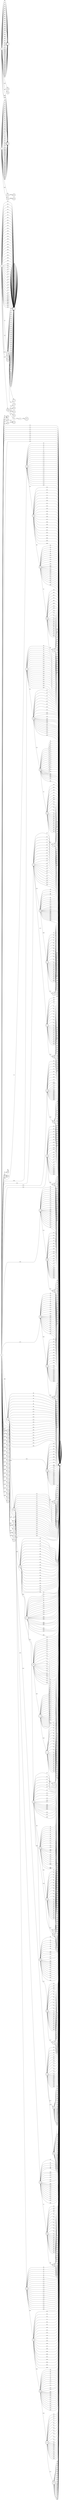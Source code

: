 digraph DFA {
rankdir = LR
4 [shape = doublecircle]
5 [shape = doublecircle]
6 [shape = doublecircle]
7 [shape = doublecircle]
8 [shape = doublecircle]
9 [shape = doublecircle]
10 [shape = doublecircle]
11 [shape = doublecircle]
12 [shape = doublecircle]
13 [shape = doublecircle]
14 [shape = doublecircle]
15 [shape = doublecircle]
16 [shape = doublecircle]
17 [shape = doublecircle]
18 [shape = doublecircle]
19 [shape = doublecircle]
20 [shape = doublecircle]
21 [shape = doublecircle]
22 [shape = doublecircle]
23 [shape = doublecircle]
24 [shape = doublecircle]
25 [shape = doublecircle]
26 [shape = doublecircle]
27 [shape = doublecircle]
28 [shape = doublecircle]
29 [shape = doublecircle]
30 [shape = doublecircle]
31 [shape = doublecircle]
32 [shape = doublecircle]
33 [shape = doublecircle]
34 [shape = doublecircle]
35 [shape = doublecircle]
36 [shape = doublecircle]
37 [shape = doublecircle]
38 [shape = doublecircle]
39 [shape = doublecircle]
40 [shape = doublecircle]
41 [shape = doublecircle]
42 [shape = doublecircle]
43 [shape = doublecircle]
44 [shape = doublecircle]
45 [shape = doublecircle]
46 [shape = doublecircle]
47 [shape = doublecircle]
48 [shape = doublecircle]
49 [shape = doublecircle]
50 [shape = doublecircle]
51 [shape = doublecircle]
52 [shape = doublecircle]
53 [shape = doublecircle]
54 [shape = doublecircle]
55 [shape = doublecircle]
56 [shape = doublecircle]
57 [shape = doublecircle]
58 [shape = doublecircle]
59 [shape = doublecircle]
60 [shape = doublecircle]
61 [shape = doublecircle]
62 [shape = doublecircle]
63 [shape = doublecircle]
64 [shape = doublecircle]
65 [shape = doublecircle]
66 [shape = doublecircle]
67 [shape = doublecircle]
68 [shape = doublecircle]
69 [shape = doublecircle]
70 [shape = doublecircle]
71 [shape = doublecircle]
72 [shape = doublecircle]
73 [shape = doublecircle]
74 [shape = doublecircle]
75 [shape = doublecircle]
76 [shape = doublecircle]
77 [shape = doublecircle]
79 [shape = doublecircle]
80 [shape = doublecircle]
81 [shape = doublecircle]
82 [shape = doublecircle]
83 [shape = doublecircle]
84 [shape = doublecircle]
85 [shape = doublecircle]
86 [shape = doublecircle]
87 [shape = doublecircle]
88 [shape = doublecircle]
89 [shape = doublecircle]
90 [shape = doublecircle]
91 [shape = doublecircle]
92 [shape = doublecircle]
93 [shape = doublecircle]
94 [shape = doublecircle]
95 [shape = doublecircle]
96 [shape = doublecircle]
98 [shape = doublecircle]
99 [shape = doublecircle]
100 [shape = doublecircle]
101 [shape = doublecircle]
102 [shape = doublecircle]
103 [shape = doublecircle]
104 [shape = doublecircle]
105 [shape = doublecircle]
106 [shape = doublecircle]
107 [shape = doublecircle]
108 [shape = doublecircle]
109 [shape = doublecircle]
110 [shape = doublecircle]
111 [shape = doublecircle]
112 [shape = doublecircle]
0 -> 4 [label="[0]"]
0 -> 5 [label="[1]"]
0 -> 6 [label="[2]"]
0 -> 7 [label="[3]"]
0 -> 4 [label="[4]"]
0 -> 8 [label="[5]"]
0 -> 9 [label="[6]"]
0 -> 10 [label="[7]"]
0 -> 7 [label="[8]"]
0 -> 7 [label="[9]"]
0 -> 11 [label="[10]"]
0 -> 12 [label="[11]"]
0 -> 7 [label="[12]"]
0 -> 13 [label="[13]"]
0 -> 14 [label="[14]"]
0 -> 15 [label="[15]"]
0 -> 7 [label="[16]"]
0 -> 16 [label="[17]"]
0 -> 17 [label="[18]"]
0 -> 7 [label="[19]"]
0 -> 7 [label="[20]"]
0 -> 18 [label="[21]"]
0 -> 19 [label="[22]"]
0 -> 7 [label="[23]"]
0 -> 7 [label="[24]"]
0 -> 20 [label="[25]"]
0 -> 21 [label="[26]"]
0 -> 22 [label="[27]"]
0 -> 23 [label="[28]"]
0 -> 24 [label="[29]"]
0 -> 25 [label="[30]"]
0 -> 26 [label="[31]"]
0 -> 27 [label="[32]"]
0 -> 28 [label="[33]"]
0 -> 29 [label="[34]"]
0 -> 30 [label="[35]"]
0 -> 31 [label="[36]"]
0 -> 32 [label="[37]"]
0 -> 33 [label="[38]"]
0 -> 34 [label="[39]"]
0 -> 35 [label="[40]"]
0 -> 36 [label="[41]"]
0 -> 37 [label="[42]"]
0 -> 38 [label="[43]"]
0 -> 39 [label="[44]"]
0 -> 40 [label="[45]"]
0 -> 41 [label="[46]"]
0 -> 4 [label="[47]"]
0 -> 9 [label="[48]"]
0 -> 9 [label="[49]"]
1 -> 42 [label="[0]"]
1 -> 43 [label="[1]"]
1 -> 44 [label="[2]"]
1 -> 42 [label="[3]"]
1 -> 42 [label="[4]"]
1 -> 42 [label="[5]"]
1 -> 42 [label="[6]"]
1 -> 42 [label="[7]"]
1 -> 42 [label="[8]"]
1 -> 42 [label="[9]"]
1 -> 42 [label="[10]"]
1 -> 42 [label="[11]"]
1 -> 42 [label="[12]"]
1 -> 42 [label="[13]"]
1 -> 42 [label="[14]"]
1 -> 42 [label="[15]"]
1 -> 42 [label="[16]"]
1 -> 42 [label="[17]"]
1 -> 42 [label="[18]"]
1 -> 42 [label="[19]"]
1 -> 42 [label="[20]"]
1 -> 42 [label="[21]"]
1 -> 42 [label="[22]"]
1 -> 42 [label="[23]"]
1 -> 42 [label="[24]"]
1 -> 42 [label="[25]"]
1 -> 42 [label="[26]"]
1 -> 45 [label="[27]"]
1 -> 42 [label="[28]"]
1 -> 42 [label="[29]"]
1 -> 42 [label="[30]"]
1 -> 42 [label="[31]"]
1 -> 42 [label="[32]"]
1 -> 42 [label="[33]"]
1 -> 42 [label="[34]"]
1 -> 42 [label="[35]"]
1 -> 42 [label="[36]"]
1 -> 42 [label="[37]"]
1 -> 42 [label="[38]"]
1 -> 42 [label="[39]"]
1 -> 42 [label="[40]"]
1 -> 42 [label="[41]"]
1 -> 42 [label="[42]"]
1 -> 42 [label="[43]"]
1 -> 42 [label="[44]"]
1 -> 42 [label="[45]"]
1 -> 42 [label="[46]"]
1 -> 46 [label="[47]"]
1 -> 42 [label="[49]"]
2 -> 47 [label="[0]"]
2 -> 47 [label="[1]"]
2 -> 47 [label="[2]"]
2 -> 47 [label="[3]"]
2 -> 47 [label="[4]"]
2 -> 47 [label="[5]"]
2 -> 48 [label="[6]"]
2 -> 47 [label="[7]"]
2 -> 47 [label="[8]"]
2 -> 47 [label="[9]"]
2 -> 47 [label="[10]"]
2 -> 47 [label="[11]"]
2 -> 47 [label="[12]"]
2 -> 47 [label="[13]"]
2 -> 47 [label="[14]"]
2 -> 47 [label="[15]"]
2 -> 47 [label="[16]"]
2 -> 47 [label="[17]"]
2 -> 47 [label="[18]"]
2 -> 47 [label="[19]"]
2 -> 47 [label="[20]"]
2 -> 47 [label="[21]"]
2 -> 47 [label="[22]"]
2 -> 47 [label="[23]"]
2 -> 47 [label="[24]"]
2 -> 47 [label="[25]"]
2 -> 47 [label="[26]"]
2 -> 49 [label="[27]"]
2 -> 47 [label="[28]"]
2 -> 47 [label="[29]"]
2 -> 47 [label="[30]"]
2 -> 47 [label="[31]"]
2 -> 47 [label="[32]"]
2 -> 47 [label="[33]"]
2 -> 47 [label="[34]"]
2 -> 47 [label="[35]"]
2 -> 47 [label="[36]"]
2 -> 47 [label="[37]"]
2 -> 47 [label="[38]"]
2 -> 47 [label="[39]"]
2 -> 47 [label="[40]"]
2 -> 47 [label="[41]"]
2 -> 47 [label="[42]"]
2 -> 47 [label="[43]"]
2 -> 47 [label="[44]"]
2 -> 47 [label="[45]"]
2 -> 47 [label="[46]"]
2 -> 50 [label="[47]"]
2 -> 48 [label="[48]"]
2 -> 48 [label="[49]"]
3 -> 48 [label="[0]"]
3 -> 48 [label="[1]"]
3 -> 48 [label="[2]"]
3 -> 48 [label="[3]"]
3 -> 48 [label="[4]"]
3 -> 48 [label="[5]"]
3 -> 48 [label="[6]"]
3 -> 48 [label="[7]"]
3 -> 48 [label="[8]"]
3 -> 48 [label="[9]"]
3 -> 48 [label="[10]"]
3 -> 48 [label="[11]"]
3 -> 48 [label="[12]"]
3 -> 48 [label="[13]"]
3 -> 48 [label="[14]"]
3 -> 48 [label="[15]"]
3 -> 48 [label="[16]"]
3 -> 48 [label="[17]"]
3 -> 48 [label="[18]"]
3 -> 48 [label="[19]"]
3 -> 48 [label="[20]"]
3 -> 48 [label="[21]"]
3 -> 48 [label="[22]"]
3 -> 48 [label="[23]"]
3 -> 48 [label="[24]"]
3 -> 48 [label="[25]"]
3 -> 48 [label="[26]"]
3 -> 48 [label="[27]"]
3 -> 48 [label="[28]"]
3 -> 48 [label="[29]"]
3 -> 48 [label="[30]"]
3 -> 48 [label="[31]"]
3 -> 48 [label="[32]"]
3 -> 48 [label="[33]"]
3 -> 48 [label="[34]"]
3 -> 48 [label="[35]"]
3 -> 48 [label="[36]"]
3 -> 48 [label="[37]"]
3 -> 48 [label="[38]"]
3 -> 48 [label="[39]"]
3 -> 51 [label="[40]"]
3 -> 52 [label="[41]"]
3 -> 48 [label="[42]"]
3 -> 48 [label="[43]"]
3 -> 48 [label="[44]"]
3 -> 48 [label="[45]"]
3 -> 48 [label="[46]"]
3 -> 48 [label="[47]"]
3 -> 48 [label="[48]"]
3 -> 48 [label="[49]"]
5 -> 53 [label="[2]"]
6 -> 53 [label="[1]"]
7 -> 7 [label="[3]"]
7 -> 7 [label="[4]"]
7 -> 7 [label="[5]"]
7 -> 7 [label="[7]"]
7 -> 7 [label="[8]"]
7 -> 7 [label="[9]"]
7 -> 7 [label="[10]"]
7 -> 7 [label="[11]"]
7 -> 7 [label="[12]"]
7 -> 7 [label="[13]"]
7 -> 7 [label="[14]"]
7 -> 7 [label="[15]"]
7 -> 7 [label="[16]"]
7 -> 7 [label="[17]"]
7 -> 7 [label="[18]"]
7 -> 7 [label="[19]"]
7 -> 7 [label="[20]"]
7 -> 7 [label="[21]"]
7 -> 7 [label="[22]"]
7 -> 7 [label="[23]"]
7 -> 7 [label="[24]"]
7 -> 7 [label="[25]"]
7 -> 7 [label="[26]"]
8 -> 8 [label="[5]"]
10 -> 7 [label="[3]"]
10 -> 7 [label="[4]"]
10 -> 7 [label="[5]"]
10 -> 7 [label="[7]"]
10 -> 54 [label="[8]"]
10 -> 7 [label="[9]"]
10 -> 7 [label="[10]"]
10 -> 7 [label="[11]"]
10 -> 7 [label="[12]"]
10 -> 7 [label="[13]"]
10 -> 7 [label="[14]"]
10 -> 7 [label="[15]"]
10 -> 7 [label="[16]"]
10 -> 7 [label="[17]"]
10 -> 7 [label="[18]"]
10 -> 7 [label="[19]"]
10 -> 7 [label="[20]"]
10 -> 7 [label="[21]"]
10 -> 7 [label="[22]"]
10 -> 7 [label="[23]"]
10 -> 7 [label="[24]"]
10 -> 7 [label="[25]"]
10 -> 7 [label="[26]"]
11 -> 7 [label="[3]"]
11 -> 7 [label="[4]"]
11 -> 7 [label="[5]"]
11 -> 7 [label="[7]"]
11 -> 55 [label="[8]"]
11 -> 7 [label="[9]"]
11 -> 7 [label="[10]"]
11 -> 7 [label="[11]"]
11 -> 7 [label="[12]"]
11 -> 7 [label="[13]"]
11 -> 7 [label="[14]"]
11 -> 7 [label="[15]"]
11 -> 7 [label="[16]"]
11 -> 7 [label="[17]"]
11 -> 7 [label="[18]"]
11 -> 7 [label="[19]"]
11 -> 7 [label="[20]"]
11 -> 7 [label="[21]"]
11 -> 7 [label="[22]"]
11 -> 7 [label="[23]"]
11 -> 7 [label="[24]"]
11 -> 7 [label="[25]"]
11 -> 7 [label="[26]"]
12 -> 7 [label="[3]"]
12 -> 7 [label="[4]"]
12 -> 7 [label="[5]"]
12 -> 7 [label="[7]"]
12 -> 7 [label="[8]"]
12 -> 7 [label="[9]"]
12 -> 7 [label="[10]"]
12 -> 7 [label="[11]"]
12 -> 7 [label="[12]"]
12 -> 7 [label="[13]"]
12 -> 7 [label="[14]"]
12 -> 56 [label="[15]"]
12 -> 7 [label="[16]"]
12 -> 57 [label="[17]"]
12 -> 7 [label="[18]"]
12 -> 7 [label="[19]"]
12 -> 7 [label="[20]"]
12 -> 7 [label="[21]"]
12 -> 7 [label="[22]"]
12 -> 7 [label="[23]"]
12 -> 7 [label="[24]"]
12 -> 7 [label="[25]"]
12 -> 7 [label="[26]"]
13 -> 7 [label="[3]"]
13 -> 7 [label="[4]"]
13 -> 7 [label="[5]"]
13 -> 7 [label="[7]"]
13 -> 7 [label="[8]"]
13 -> 7 [label="[9]"]
13 -> 7 [label="[10]"]
13 -> 7 [label="[11]"]
13 -> 7 [label="[12]"]
13 -> 7 [label="[13]"]
13 -> 58 [label="[14]"]
13 -> 7 [label="[15]"]
13 -> 7 [label="[16]"]
13 -> 7 [label="[17]"]
13 -> 7 [label="[18]"]
13 -> 7 [label="[19]"]
13 -> 7 [label="[20]"]
13 -> 7 [label="[21]"]
13 -> 7 [label="[22]"]
13 -> 7 [label="[23]"]
13 -> 7 [label="[24]"]
13 -> 7 [label="[25]"]
13 -> 7 [label="[26]"]
14 -> 7 [label="[3]"]
14 -> 7 [label="[4]"]
14 -> 7 [label="[5]"]
14 -> 7 [label="[7]"]
14 -> 7 [label="[8]"]
14 -> 7 [label="[9]"]
14 -> 7 [label="[10]"]
14 -> 7 [label="[11]"]
14 -> 7 [label="[12]"]
14 -> 7 [label="[13]"]
14 -> 7 [label="[14]"]
14 -> 7 [label="[15]"]
14 -> 7 [label="[16]"]
14 -> 7 [label="[17]"]
14 -> 59 [label="[18]"]
14 -> 7 [label="[19]"]
14 -> 7 [label="[20]"]
14 -> 7 [label="[21]"]
14 -> 7 [label="[22]"]
14 -> 7 [label="[23]"]
14 -> 7 [label="[24]"]
14 -> 7 [label="[25]"]
14 -> 7 [label="[26]"]
15 -> 7 [label="[3]"]
15 -> 7 [label="[4]"]
15 -> 7 [label="[5]"]
15 -> 7 [label="[7]"]
15 -> 7 [label="[8]"]
15 -> 7 [label="[9]"]
15 -> 7 [label="[10]"]
15 -> 60 [label="[11]"]
15 -> 7 [label="[12]"]
15 -> 7 [label="[13]"]
15 -> 7 [label="[14]"]
15 -> 7 [label="[15]"]
15 -> 7 [label="[16]"]
15 -> 7 [label="[17]"]
15 -> 7 [label="[18]"]
15 -> 7 [label="[19]"]
15 -> 7 [label="[20]"]
15 -> 7 [label="[21]"]
15 -> 7 [label="[22]"]
15 -> 7 [label="[23]"]
15 -> 7 [label="[24]"]
15 -> 7 [label="[25]"]
15 -> 7 [label="[26]"]
16 -> 7 [label="[3]"]
16 -> 7 [label="[4]"]
16 -> 7 [label="[5]"]
16 -> 7 [label="[7]"]
16 -> 7 [label="[8]"]
16 -> 7 [label="[9]"]
16 -> 7 [label="[10]"]
16 -> 7 [label="[11]"]
16 -> 7 [label="[12]"]
16 -> 7 [label="[13]"]
16 -> 7 [label="[14]"]
16 -> 7 [label="[15]"]
16 -> 7 [label="[16]"]
16 -> 7 [label="[17]"]
16 -> 7 [label="[18]"]
16 -> 7 [label="[19]"]
16 -> 7 [label="[20]"]
16 -> 7 [label="[21]"]
16 -> 61 [label="[22]"]
16 -> 7 [label="[23]"]
16 -> 7 [label="[24]"]
16 -> 7 [label="[25]"]
16 -> 7 [label="[26]"]
17 -> 7 [label="[3]"]
17 -> 7 [label="[4]"]
17 -> 7 [label="[5]"]
17 -> 7 [label="[7]"]
17 -> 7 [label="[8]"]
17 -> 7 [label="[9]"]
17 -> 7 [label="[10]"]
17 -> 7 [label="[11]"]
17 -> 7 [label="[12]"]
17 -> 7 [label="[13]"]
17 -> 62 [label="[14]"]
17 -> 7 [label="[15]"]
17 -> 7 [label="[16]"]
17 -> 7 [label="[17]"]
17 -> 7 [label="[18]"]
17 -> 63 [label="[19]"]
17 -> 7 [label="[20]"]
17 -> 7 [label="[21]"]
17 -> 7 [label="[22]"]
17 -> 7 [label="[23]"]
17 -> 7 [label="[24]"]
17 -> 7 [label="[25]"]
17 -> 7 [label="[26]"]
18 -> 7 [label="[3]"]
18 -> 7 [label="[4]"]
18 -> 7 [label="[5]"]
18 -> 7 [label="[7]"]
18 -> 7 [label="[8]"]
18 -> 64 [label="[9]"]
18 -> 7 [label="[10]"]
18 -> 7 [label="[11]"]
18 -> 7 [label="[12]"]
18 -> 7 [label="[13]"]
18 -> 65 [label="[14]"]
18 -> 7 [label="[15]"]
18 -> 7 [label="[16]"]
18 -> 7 [label="[17]"]
18 -> 7 [label="[18]"]
18 -> 7 [label="[19]"]
18 -> 7 [label="[20]"]
18 -> 7 [label="[21]"]
18 -> 7 [label="[22]"]
18 -> 66 [label="[23]"]
18 -> 7 [label="[24]"]
18 -> 7 [label="[25]"]
18 -> 7 [label="[26]"]
19 -> 7 [label="[3]"]
19 -> 7 [label="[4]"]
19 -> 7 [label="[5]"]
19 -> 7 [label="[7]"]
19 -> 7 [label="[8]"]
19 -> 7 [label="[9]"]
19 -> 7 [label="[10]"]
19 -> 7 [label="[11]"]
19 -> 7 [label="[12]"]
19 -> 7 [label="[13]"]
19 -> 7 [label="[14]"]
19 -> 7 [label="[15]"]
19 -> 7 [label="[16]"]
19 -> 67 [label="[17]"]
19 -> 68 [label="[18]"]
19 -> 7 [label="[19]"]
19 -> 7 [label="[20]"]
19 -> 7 [label="[21]"]
19 -> 7 [label="[22]"]
19 -> 7 [label="[23]"]
19 -> 7 [label="[24]"]
19 -> 7 [label="[25]"]
19 -> 7 [label="[26]"]
20 -> 7 [label="[3]"]
20 -> 7 [label="[4]"]
20 -> 7 [label="[5]"]
20 -> 69 [label="[7]"]
20 -> 7 [label="[8]"]
20 -> 7 [label="[9]"]
20 -> 7 [label="[10]"]
20 -> 7 [label="[11]"]
20 -> 7 [label="[12]"]
20 -> 7 [label="[13]"]
20 -> 7 [label="[14]"]
20 -> 7 [label="[15]"]
20 -> 7 [label="[16]"]
20 -> 7 [label="[17]"]
20 -> 7 [label="[18]"]
20 -> 7 [label="[19]"]
20 -> 7 [label="[20]"]
20 -> 7 [label="[21]"]
20 -> 7 [label="[22]"]
20 -> 7 [label="[23]"]
20 -> 7 [label="[24]"]
20 -> 7 [label="[25]"]
20 -> 7 [label="[26]"]
21 -> 7 [label="[3]"]
21 -> 7 [label="[4]"]
21 -> 7 [label="[5]"]
21 -> 7 [label="[7]"]
21 -> 7 [label="[8]"]
21 -> 7 [label="[9]"]
21 -> 7 [label="[10]"]
21 -> 7 [label="[11]"]
21 -> 7 [label="[12]"]
21 -> 7 [label="[13]"]
21 -> 7 [label="[14]"]
21 -> 7 [label="[15]"]
21 -> 7 [label="[16]"]
21 -> 7 [label="[17]"]
21 -> 7 [label="[18]"]
21 -> 7 [label="[19]"]
21 -> 7 [label="[20]"]
21 -> 7 [label="[21]"]
21 -> 7 [label="[22]"]
21 -> 70 [label="[23]"]
21 -> 7 [label="[24]"]
21 -> 7 [label="[25]"]
21 -> 7 [label="[26]"]
24 -> 71 [label="[42]"]
35 -> 72 [label="[41]"]
36 -> 73 [label="[40]"]
38 -> 74 [label="[42]"]
38 -> 75 [label="[44]"]
39 -> 76 [label="[42]"]
42 -> 42 [label="[0]"]
42 -> 42 [label="[1]"]
42 -> 42 [label="[3]"]
42 -> 42 [label="[4]"]
42 -> 42 [label="[5]"]
42 -> 42 [label="[6]"]
42 -> 42 [label="[7]"]
42 -> 42 [label="[8]"]
42 -> 42 [label="[9]"]
42 -> 42 [label="[10]"]
42 -> 42 [label="[11]"]
42 -> 42 [label="[12]"]
42 -> 42 [label="[13]"]
42 -> 42 [label="[14]"]
42 -> 42 [label="[15]"]
42 -> 42 [label="[16]"]
42 -> 42 [label="[17]"]
42 -> 42 [label="[18]"]
42 -> 42 [label="[19]"]
42 -> 42 [label="[20]"]
42 -> 42 [label="[21]"]
42 -> 42 [label="[22]"]
42 -> 42 [label="[23]"]
42 -> 42 [label="[24]"]
42 -> 42 [label="[25]"]
42 -> 42 [label="[26]"]
42 -> 42 [label="[28]"]
42 -> 42 [label="[29]"]
42 -> 42 [label="[30]"]
42 -> 42 [label="[31]"]
42 -> 42 [label="[32]"]
42 -> 42 [label="[33]"]
42 -> 42 [label="[34]"]
42 -> 42 [label="[35]"]
42 -> 42 [label="[36]"]
42 -> 42 [label="[37]"]
42 -> 42 [label="[38]"]
42 -> 42 [label="[39]"]
42 -> 42 [label="[40]"]
42 -> 42 [label="[41]"]
42 -> 42 [label="[42]"]
42 -> 42 [label="[43]"]
42 -> 42 [label="[44]"]
42 -> 42 [label="[45]"]
42 -> 42 [label="[46]"]
42 -> 42 [label="[49]"]
43 -> 42 [label="[0]"]
43 -> 42 [label="[1]"]
43 -> 77 [label="[2]"]
43 -> 42 [label="[3]"]
43 -> 42 [label="[4]"]
43 -> 42 [label="[5]"]
43 -> 42 [label="[6]"]
43 -> 42 [label="[7]"]
43 -> 42 [label="[8]"]
43 -> 42 [label="[9]"]
43 -> 42 [label="[10]"]
43 -> 42 [label="[11]"]
43 -> 42 [label="[12]"]
43 -> 42 [label="[13]"]
43 -> 42 [label="[14]"]
43 -> 42 [label="[15]"]
43 -> 42 [label="[16]"]
43 -> 42 [label="[17]"]
43 -> 42 [label="[18]"]
43 -> 42 [label="[19]"]
43 -> 42 [label="[20]"]
43 -> 42 [label="[21]"]
43 -> 42 [label="[22]"]
43 -> 42 [label="[23]"]
43 -> 42 [label="[24]"]
43 -> 42 [label="[25]"]
43 -> 42 [label="[26]"]
43 -> 42 [label="[28]"]
43 -> 42 [label="[29]"]
43 -> 42 [label="[30]"]
43 -> 42 [label="[31]"]
43 -> 42 [label="[32]"]
43 -> 42 [label="[33]"]
43 -> 42 [label="[34]"]
43 -> 42 [label="[35]"]
43 -> 42 [label="[36]"]
43 -> 42 [label="[37]"]
43 -> 42 [label="[38]"]
43 -> 42 [label="[39]"]
43 -> 42 [label="[40]"]
43 -> 42 [label="[41]"]
43 -> 42 [label="[42]"]
43 -> 42 [label="[43]"]
43 -> 42 [label="[44]"]
43 -> 42 [label="[45]"]
43 -> 42 [label="[46]"]
43 -> 42 [label="[49]"]
44 -> 77 [label="[1]"]
46 -> 78 [label="[5]"]
46 -> 79 [label="[17]"]
46 -> 80 [label="[21]"]
46 -> 81 [label="[27]"]
46 -> 82 [label="[47]"]
51 -> 83 [label="[41]"]
52 -> 84 [label="[40]"]
54 -> 7 [label="[3]"]
54 -> 7 [label="[4]"]
54 -> 7 [label="[5]"]
54 -> 7 [label="[7]"]
54 -> 85 [label="[8]"]
54 -> 7 [label="[9]"]
54 -> 7 [label="[10]"]
54 -> 7 [label="[11]"]
54 -> 7 [label="[12]"]
54 -> 7 [label="[13]"]
54 -> 7 [label="[14]"]
54 -> 7 [label="[15]"]
54 -> 7 [label="[16]"]
54 -> 7 [label="[17]"]
54 -> 7 [label="[18]"]
54 -> 7 [label="[19]"]
54 -> 7 [label="[20]"]
54 -> 7 [label="[21]"]
54 -> 7 [label="[22]"]
54 -> 7 [label="[23]"]
54 -> 7 [label="[24]"]
54 -> 7 [label="[25]"]
54 -> 7 [label="[26]"]
55 -> 7 [label="[3]"]
55 -> 7 [label="[4]"]
55 -> 7 [label="[5]"]
55 -> 7 [label="[7]"]
55 -> 7 [label="[8]"]
55 -> 7 [label="[9]"]
55 -> 7 [label="[10]"]
55 -> 86 [label="[11]"]
55 -> 7 [label="[12]"]
55 -> 7 [label="[13]"]
55 -> 7 [label="[14]"]
55 -> 7 [label="[15]"]
55 -> 7 [label="[16]"]
55 -> 7 [label="[17]"]
55 -> 7 [label="[18]"]
55 -> 7 [label="[19]"]
55 -> 7 [label="[20]"]
55 -> 7 [label="[21]"]
55 -> 7 [label="[22]"]
55 -> 7 [label="[23]"]
55 -> 7 [label="[24]"]
55 -> 7 [label="[25]"]
55 -> 7 [label="[26]"]
56 -> 7 [label="[3]"]
56 -> 7 [label="[4]"]
56 -> 7 [label="[5]"]
56 -> 7 [label="[7]"]
56 -> 7 [label="[8]"]
56 -> 7 [label="[9]"]
56 -> 7 [label="[10]"]
56 -> 7 [label="[11]"]
56 -> 7 [label="[12]"]
56 -> 7 [label="[13]"]
56 -> 7 [label="[14]"]
56 -> 7 [label="[15]"]
56 -> 87 [label="[16]"]
56 -> 7 [label="[17]"]
56 -> 7 [label="[18]"]
56 -> 7 [label="[19]"]
56 -> 7 [label="[20]"]
56 -> 7 [label="[21]"]
56 -> 7 [label="[22]"]
56 -> 7 [label="[23]"]
56 -> 7 [label="[24]"]
56 -> 7 [label="[25]"]
56 -> 7 [label="[26]"]
57 -> 7 [label="[3]"]
57 -> 7 [label="[4]"]
57 -> 7 [label="[5]"]
57 -> 7 [label="[7]"]
57 -> 7 [label="[8]"]
57 -> 7 [label="[9]"]
57 -> 7 [label="[10]"]
57 -> 7 [label="[11]"]
57 -> 7 [label="[12]"]
57 -> 88 [label="[13]"]
57 -> 7 [label="[14]"]
57 -> 7 [label="[15]"]
57 -> 7 [label="[16]"]
57 -> 7 [label="[17]"]
57 -> 7 [label="[18]"]
57 -> 7 [label="[19]"]
57 -> 7 [label="[20]"]
57 -> 7 [label="[21]"]
57 -> 7 [label="[22]"]
57 -> 7 [label="[23]"]
57 -> 7 [label="[24]"]
57 -> 7 [label="[25]"]
57 -> 7 [label="[26]"]
58 -> 7 [label="[3]"]
58 -> 7 [label="[4]"]
58 -> 7 [label="[5]"]
58 -> 7 [label="[7]"]
58 -> 7 [label="[8]"]
58 -> 7 [label="[9]"]
58 -> 7 [label="[10]"]
58 -> 7 [label="[11]"]
58 -> 7 [label="[12]"]
58 -> 7 [label="[13]"]
58 -> 7 [label="[14]"]
58 -> 7 [label="[15]"]
58 -> 7 [label="[16]"]
58 -> 7 [label="[17]"]
58 -> 7 [label="[18]"]
58 -> 7 [label="[19]"]
58 -> 7 [label="[20]"]
58 -> 7 [label="[21]"]
58 -> 7 [label="[22]"]
58 -> 7 [label="[23]"]
58 -> 7 [label="[24]"]
58 -> 7 [label="[25]"]
58 -> 7 [label="[26]"]
59 -> 7 [label="[3]"]
59 -> 7 [label="[4]"]
59 -> 7 [label="[5]"]
59 -> 7 [label="[7]"]
59 -> 7 [label="[8]"]
59 -> 7 [label="[9]"]
59 -> 7 [label="[10]"]
59 -> 7 [label="[11]"]
59 -> 7 [label="[12]"]
59 -> 7 [label="[13]"]
59 -> 7 [label="[14]"]
59 -> 7 [label="[15]"]
59 -> 7 [label="[16]"]
59 -> 7 [label="[17]"]
59 -> 7 [label="[18]"]
59 -> 7 [label="[19]"]
59 -> 7 [label="[20]"]
59 -> 7 [label="[21]"]
59 -> 7 [label="[22]"]
59 -> 7 [label="[23]"]
59 -> 7 [label="[24]"]
59 -> 7 [label="[25]"]
59 -> 7 [label="[26]"]
60 -> 7 [label="[3]"]
60 -> 7 [label="[4]"]
60 -> 7 [label="[5]"]
60 -> 7 [label="[7]"]
60 -> 7 [label="[8]"]
60 -> 7 [label="[9]"]
60 -> 7 [label="[10]"]
60 -> 7 [label="[11]"]
60 -> 7 [label="[12]"]
60 -> 7 [label="[13]"]
60 -> 7 [label="[14]"]
60 -> 7 [label="[15]"]
60 -> 7 [label="[16]"]
60 -> 7 [label="[17]"]
60 -> 7 [label="[18]"]
60 -> 7 [label="[19]"]
60 -> 7 [label="[20]"]
60 -> 89 [label="[21]"]
60 -> 7 [label="[22]"]
60 -> 7 [label="[23]"]
60 -> 7 [label="[24]"]
60 -> 7 [label="[25]"]
60 -> 7 [label="[26]"]
61 -> 7 [label="[3]"]
61 -> 7 [label="[4]"]
61 -> 7 [label="[5]"]
61 -> 7 [label="[7]"]
61 -> 7 [label="[8]"]
61 -> 7 [label="[9]"]
61 -> 7 [label="[10]"]
61 -> 7 [label="[11]"]
61 -> 7 [label="[12]"]
61 -> 7 [label="[13]"]
61 -> 7 [label="[14]"]
61 -> 90 [label="[15]"]
61 -> 7 [label="[16]"]
61 -> 7 [label="[17]"]
61 -> 7 [label="[18]"]
61 -> 7 [label="[19]"]
61 -> 7 [label="[20]"]
61 -> 7 [label="[21]"]
61 -> 7 [label="[22]"]
61 -> 7 [label="[23]"]
61 -> 7 [label="[24]"]
61 -> 7 [label="[25]"]
61 -> 7 [label="[26]"]
62 -> 7 [label="[3]"]
62 -> 7 [label="[4]"]
62 -> 7 [label="[5]"]
62 -> 7 [label="[7]"]
62 -> 91 [label="[8]"]
62 -> 7 [label="[9]"]
62 -> 7 [label="[10]"]
62 -> 7 [label="[11]"]
62 -> 7 [label="[12]"]
62 -> 7 [label="[13]"]
62 -> 7 [label="[14]"]
62 -> 7 [label="[15]"]
62 -> 7 [label="[16]"]
62 -> 7 [label="[17]"]
62 -> 7 [label="[18]"]
62 -> 7 [label="[19]"]
62 -> 7 [label="[20]"]
62 -> 7 [label="[21]"]
62 -> 7 [label="[22]"]
62 -> 7 [label="[23]"]
62 -> 7 [label="[24]"]
62 -> 7 [label="[25]"]
62 -> 7 [label="[26]"]
63 -> 7 [label="[3]"]
63 -> 7 [label="[4]"]
63 -> 7 [label="[5]"]
63 -> 7 [label="[7]"]
63 -> 7 [label="[8]"]
63 -> 7 [label="[9]"]
63 -> 7 [label="[10]"]
63 -> 7 [label="[11]"]
63 -> 7 [label="[12]"]
63 -> 7 [label="[13]"]
63 -> 7 [label="[14]"]
63 -> 7 [label="[15]"]
63 -> 7 [label="[16]"]
63 -> 92 [label="[17]"]
63 -> 7 [label="[18]"]
63 -> 7 [label="[19]"]
63 -> 7 [label="[20]"]
63 -> 7 [label="[21]"]
63 -> 7 [label="[22]"]
63 -> 7 [label="[23]"]
63 -> 7 [label="[24]"]
63 -> 7 [label="[25]"]
63 -> 7 [label="[26]"]
64 -> 7 [label="[3]"]
64 -> 7 [label="[4]"]
64 -> 7 [label="[5]"]
64 -> 7 [label="[7]"]
64 -> 7 [label="[8]"]
64 -> 7 [label="[9]"]
64 -> 7 [label="[10]"]
64 -> 7 [label="[11]"]
64 -> 7 [label="[12]"]
64 -> 7 [label="[13]"]
64 -> 7 [label="[14]"]
64 -> 7 [label="[15]"]
64 -> 7 [label="[16]"]
64 -> 7 [label="[17]"]
64 -> 7 [label="[18]"]
64 -> 7 [label="[19]"]
64 -> 7 [label="[20]"]
64 -> 7 [label="[21]"]
64 -> 7 [label="[22]"]
64 -> 7 [label="[23]"]
64 -> 93 [label="[24]"]
64 -> 7 [label="[25]"]
64 -> 7 [label="[26]"]
65 -> 7 [label="[3]"]
65 -> 7 [label="[4]"]
65 -> 7 [label="[5]"]
65 -> 7 [label="[7]"]
65 -> 7 [label="[8]"]
65 -> 7 [label="[9]"]
65 -> 7 [label="[10]"]
65 -> 7 [label="[11]"]
65 -> 7 [label="[12]"]
65 -> 7 [label="[13]"]
65 -> 7 [label="[14]"]
65 -> 7 [label="[15]"]
65 -> 7 [label="[16]"]
65 -> 7 [label="[17]"]
65 -> 7 [label="[18]"]
65 -> 7 [label="[19]"]
65 -> 7 [label="[20]"]
65 -> 7 [label="[21]"]
65 -> 7 [label="[22]"]
65 -> 7 [label="[23]"]
65 -> 7 [label="[24]"]
65 -> 7 [label="[25]"]
65 -> 7 [label="[26]"]
66 -> 7 [label="[3]"]
66 -> 7 [label="[4]"]
66 -> 7 [label="[5]"]
66 -> 7 [label="[7]"]
66 -> 7 [label="[8]"]
66 -> 7 [label="[9]"]
66 -> 7 [label="[10]"]
66 -> 94 [label="[11]"]
66 -> 7 [label="[12]"]
66 -> 7 [label="[13]"]
66 -> 7 [label="[14]"]
66 -> 7 [label="[15]"]
66 -> 7 [label="[16]"]
66 -> 7 [label="[17]"]
66 -> 7 [label="[18]"]
66 -> 7 [label="[19]"]
66 -> 7 [label="[20]"]
66 -> 7 [label="[21]"]
66 -> 7 [label="[22]"]
66 -> 7 [label="[23]"]
66 -> 7 [label="[24]"]
66 -> 7 [label="[25]"]
66 -> 7 [label="[26]"]
67 -> 7 [label="[3]"]
67 -> 7 [label="[4]"]
67 -> 7 [label="[5]"]
67 -> 7 [label="[7]"]
67 -> 7 [label="[8]"]
67 -> 7 [label="[9]"]
67 -> 7 [label="[10]"]
67 -> 7 [label="[11]"]
67 -> 7 [label="[12]"]
67 -> 7 [label="[13]"]
67 -> 7 [label="[14]"]
67 -> 7 [label="[15]"]
67 -> 7 [label="[16]"]
67 -> 7 [label="[17]"]
67 -> 7 [label="[18]"]
67 -> 7 [label="[19]"]
67 -> 7 [label="[20]"]
67 -> 7 [label="[21]"]
67 -> 7 [label="[22]"]
67 -> 7 [label="[23]"]
67 -> 7 [label="[24]"]
67 -> 7 [label="[25]"]
67 -> 7 [label="[26]"]
68 -> 7 [label="[3]"]
68 -> 7 [label="[4]"]
68 -> 7 [label="[5]"]
68 -> 7 [label="[7]"]
68 -> 7 [label="[8]"]
68 -> 7 [label="[9]"]
68 -> 7 [label="[10]"]
68 -> 7 [label="[11]"]
68 -> 7 [label="[12]"]
68 -> 7 [label="[13]"]
68 -> 7 [label="[14]"]
68 -> 7 [label="[15]"]
68 -> 7 [label="[16]"]
68 -> 7 [label="[17]"]
68 -> 7 [label="[18]"]
68 -> 7 [label="[19]"]
68 -> 7 [label="[20]"]
68 -> 7 [label="[21]"]
68 -> 7 [label="[22]"]
68 -> 7 [label="[23]"]
68 -> 7 [label="[24]"]
68 -> 7 [label="[25]"]
68 -> 7 [label="[26]"]
69 -> 7 [label="[3]"]
69 -> 7 [label="[4]"]
69 -> 7 [label="[5]"]
69 -> 7 [label="[7]"]
69 -> 95 [label="[8]"]
69 -> 7 [label="[9]"]
69 -> 7 [label="[10]"]
69 -> 7 [label="[11]"]
69 -> 7 [label="[12]"]
69 -> 7 [label="[13]"]
69 -> 7 [label="[14]"]
69 -> 7 [label="[15]"]
69 -> 7 [label="[16]"]
69 -> 7 [label="[17]"]
69 -> 7 [label="[18]"]
69 -> 7 [label="[19]"]
69 -> 7 [label="[20]"]
69 -> 7 [label="[21]"]
69 -> 7 [label="[22]"]
69 -> 7 [label="[23]"]
69 -> 7 [label="[24]"]
69 -> 7 [label="[25]"]
69 -> 7 [label="[26]"]
70 -> 7 [label="[3]"]
70 -> 7 [label="[4]"]
70 -> 7 [label="[5]"]
70 -> 7 [label="[7]"]
70 -> 7 [label="[8]"]
70 -> 7 [label="[9]"]
70 -> 7 [label="[10]"]
70 -> 7 [label="[11]"]
70 -> 7 [label="[12]"]
70 -> 7 [label="[13]"]
70 -> 7 [label="[14]"]
70 -> 7 [label="[15]"]
70 -> 7 [label="[16]"]
70 -> 7 [label="[17]"]
70 -> 7 [label="[18]"]
70 -> 7 [label="[19]"]
70 -> 7 [label="[20]"]
70 -> 7 [label="[21]"]
70 -> 96 [label="[22]"]
70 -> 7 [label="[23]"]
70 -> 7 [label="[24]"]
70 -> 7 [label="[25]"]
70 -> 7 [label="[26]"]
78 -> 97 [label="[5]"]
85 -> 7 [label="[3]"]
85 -> 7 [label="[4]"]
85 -> 7 [label="[5]"]
85 -> 98 [label="[7]"]
85 -> 7 [label="[8]"]
85 -> 7 [label="[9]"]
85 -> 7 [label="[10]"]
85 -> 7 [label="[11]"]
85 -> 7 [label="[12]"]
85 -> 7 [label="[13]"]
85 -> 7 [label="[14]"]
85 -> 7 [label="[15]"]
85 -> 7 [label="[16]"]
85 -> 7 [label="[17]"]
85 -> 7 [label="[18]"]
85 -> 7 [label="[19]"]
85 -> 7 [label="[20]"]
85 -> 7 [label="[21]"]
85 -> 7 [label="[22]"]
85 -> 7 [label="[23]"]
85 -> 7 [label="[24]"]
85 -> 7 [label="[25]"]
85 -> 7 [label="[26]"]
86 -> 7 [label="[3]"]
86 -> 7 [label="[4]"]
86 -> 7 [label="[5]"]
86 -> 99 [label="[7]"]
86 -> 7 [label="[8]"]
86 -> 7 [label="[9]"]
86 -> 7 [label="[10]"]
86 -> 7 [label="[11]"]
86 -> 7 [label="[12]"]
86 -> 7 [label="[13]"]
86 -> 7 [label="[14]"]
86 -> 7 [label="[15]"]
86 -> 7 [label="[16]"]
86 -> 7 [label="[17]"]
86 -> 7 [label="[18]"]
86 -> 7 [label="[19]"]
86 -> 7 [label="[20]"]
86 -> 7 [label="[21]"]
86 -> 7 [label="[22]"]
86 -> 7 [label="[23]"]
86 -> 7 [label="[24]"]
86 -> 7 [label="[25]"]
86 -> 7 [label="[26]"]
87 -> 7 [label="[3]"]
87 -> 7 [label="[4]"]
87 -> 7 [label="[5]"]
87 -> 7 [label="[7]"]
87 -> 7 [label="[8]"]
87 -> 7 [label="[9]"]
87 -> 7 [label="[10]"]
87 -> 100 [label="[11]"]
87 -> 7 [label="[12]"]
87 -> 7 [label="[13]"]
87 -> 7 [label="[14]"]
87 -> 7 [label="[15]"]
87 -> 7 [label="[16]"]
87 -> 7 [label="[17]"]
87 -> 7 [label="[18]"]
87 -> 7 [label="[19]"]
87 -> 7 [label="[20]"]
87 -> 7 [label="[21]"]
87 -> 7 [label="[22]"]
87 -> 7 [label="[23]"]
87 -> 7 [label="[24]"]
87 -> 7 [label="[25]"]
87 -> 7 [label="[26]"]
88 -> 7 [label="[3]"]
88 -> 7 [label="[4]"]
88 -> 7 [label="[5]"]
88 -> 7 [label="[7]"]
88 -> 7 [label="[8]"]
88 -> 7 [label="[9]"]
88 -> 7 [label="[10]"]
88 -> 7 [label="[11]"]
88 -> 7 [label="[12]"]
88 -> 7 [label="[13]"]
88 -> 7 [label="[14]"]
88 -> 7 [label="[15]"]
88 -> 7 [label="[16]"]
88 -> 7 [label="[17]"]
88 -> 7 [label="[18]"]
88 -> 7 [label="[19]"]
88 -> 7 [label="[20]"]
88 -> 7 [label="[21]"]
88 -> 7 [label="[22]"]
88 -> 7 [label="[23]"]
88 -> 7 [label="[24]"]
88 -> 7 [label="[25]"]
88 -> 7 [label="[26]"]
89 -> 7 [label="[3]"]
89 -> 7 [label="[4]"]
89 -> 7 [label="[5]"]
89 -> 7 [label="[7]"]
89 -> 7 [label="[8]"]
89 -> 7 [label="[9]"]
89 -> 7 [label="[10]"]
89 -> 7 [label="[11]"]
89 -> 7 [label="[12]"]
89 -> 7 [label="[13]"]
89 -> 7 [label="[14]"]
89 -> 7 [label="[15]"]
89 -> 7 [label="[16]"]
89 -> 7 [label="[17]"]
89 -> 7 [label="[18]"]
89 -> 7 [label="[19]"]
89 -> 7 [label="[20]"]
89 -> 7 [label="[21]"]
89 -> 7 [label="[22]"]
89 -> 7 [label="[23]"]
89 -> 7 [label="[24]"]
89 -> 7 [label="[25]"]
89 -> 7 [label="[26]"]
90 -> 7 [label="[3]"]
90 -> 7 [label="[4]"]
90 -> 7 [label="[5]"]
90 -> 7 [label="[7]"]
90 -> 7 [label="[8]"]
90 -> 7 [label="[9]"]
90 -> 7 [label="[10]"]
90 -> 7 [label="[11]"]
90 -> 7 [label="[12]"]
90 -> 7 [label="[13]"]
90 -> 7 [label="[14]"]
90 -> 7 [label="[15]"]
90 -> 7 [label="[16]"]
90 -> 7 [label="[17]"]
90 -> 7 [label="[18]"]
90 -> 7 [label="[19]"]
90 -> 7 [label="[20]"]
90 -> 7 [label="[21]"]
90 -> 7 [label="[22]"]
90 -> 7 [label="[23]"]
90 -> 7 [label="[24]"]
90 -> 7 [label="[25]"]
90 -> 7 [label="[26]"]
91 -> 7 [label="[3]"]
91 -> 7 [label="[4]"]
91 -> 7 [label="[5]"]
91 -> 7 [label="[7]"]
91 -> 7 [label="[8]"]
91 -> 7 [label="[9]"]
91 -> 7 [label="[10]"]
91 -> 7 [label="[11]"]
91 -> 7 [label="[12]"]
91 -> 7 [label="[13]"]
91 -> 7 [label="[14]"]
91 -> 7 [label="[15]"]
91 -> 7 [label="[16]"]
91 -> 7 [label="[17]"]
91 -> 7 [label="[18]"]
91 -> 7 [label="[19]"]
91 -> 7 [label="[20]"]
91 -> 7 [label="[21]"]
91 -> 7 [label="[22]"]
91 -> 7 [label="[23]"]
91 -> 7 [label="[24]"]
91 -> 7 [label="[25]"]
91 -> 7 [label="[26]"]
92 -> 7 [label="[3]"]
92 -> 7 [label="[4]"]
92 -> 7 [label="[5]"]
92 -> 7 [label="[7]"]
92 -> 7 [label="[8]"]
92 -> 7 [label="[9]"]
92 -> 7 [label="[10]"]
92 -> 7 [label="[11]"]
92 -> 7 [label="[12]"]
92 -> 7 [label="[13]"]
92 -> 7 [label="[14]"]
92 -> 7 [label="[15]"]
92 -> 7 [label="[16]"]
92 -> 7 [label="[17]"]
92 -> 7 [label="[18]"]
92 -> 7 [label="[19]"]
92 -> 101 [label="[20]"]
92 -> 7 [label="[21]"]
92 -> 7 [label="[22]"]
92 -> 7 [label="[23]"]
92 -> 7 [label="[24]"]
92 -> 7 [label="[25]"]
92 -> 7 [label="[26]"]
93 -> 7 [label="[3]"]
93 -> 7 [label="[4]"]
93 -> 7 [label="[5]"]
93 -> 7 [label="[7]"]
93 -> 7 [label="[8]"]
93 -> 7 [label="[9]"]
93 -> 7 [label="[10]"]
93 -> 102 [label="[11]"]
93 -> 7 [label="[12]"]
93 -> 7 [label="[13]"]
93 -> 7 [label="[14]"]
93 -> 7 [label="[15]"]
93 -> 7 [label="[16]"]
93 -> 7 [label="[17]"]
93 -> 7 [label="[18]"]
93 -> 7 [label="[19]"]
93 -> 7 [label="[20]"]
93 -> 7 [label="[21]"]
93 -> 7 [label="[22]"]
93 -> 7 [label="[23]"]
93 -> 7 [label="[24]"]
93 -> 7 [label="[25]"]
93 -> 7 [label="[26]"]
94 -> 7 [label="[3]"]
94 -> 7 [label="[4]"]
94 -> 7 [label="[5]"]
94 -> 7 [label="[7]"]
94 -> 7 [label="[8]"]
94 -> 7 [label="[9]"]
94 -> 7 [label="[10]"]
94 -> 7 [label="[11]"]
94 -> 7 [label="[12]"]
94 -> 7 [label="[13]"]
94 -> 7 [label="[14]"]
94 -> 7 [label="[15]"]
94 -> 7 [label="[16]"]
94 -> 103 [label="[17]"]
94 -> 7 [label="[18]"]
94 -> 7 [label="[19]"]
94 -> 7 [label="[20]"]
94 -> 7 [label="[21]"]
94 -> 7 [label="[22]"]
94 -> 7 [label="[23]"]
94 -> 7 [label="[24]"]
94 -> 7 [label="[25]"]
94 -> 7 [label="[26]"]
95 -> 7 [label="[3]"]
95 -> 7 [label="[4]"]
95 -> 7 [label="[5]"]
95 -> 7 [label="[7]"]
95 -> 7 [label="[8]"]
95 -> 7 [label="[9]"]
95 -> 7 [label="[10]"]
95 -> 7 [label="[11]"]
95 -> 7 [label="[12]"]
95 -> 7 [label="[13]"]
95 -> 7 [label="[14]"]
95 -> 7 [label="[15]"]
95 -> 7 [label="[16]"]
95 -> 7 [label="[17]"]
95 -> 7 [label="[18]"]
95 -> 7 [label="[19]"]
95 -> 7 [label="[20]"]
95 -> 7 [label="[21]"]
95 -> 7 [label="[22]"]
95 -> 7 [label="[23]"]
95 -> 7 [label="[24]"]
95 -> 7 [label="[25]"]
95 -> 7 [label="[26]"]
96 -> 7 [label="[3]"]
96 -> 7 [label="[4]"]
96 -> 7 [label="[5]"]
96 -> 7 [label="[7]"]
96 -> 7 [label="[8]"]
96 -> 7 [label="[9]"]
96 -> 7 [label="[10]"]
96 -> 7 [label="[11]"]
96 -> 7 [label="[12]"]
96 -> 7 [label="[13]"]
96 -> 7 [label="[14]"]
96 -> 104 [label="[15]"]
96 -> 7 [label="[16]"]
96 -> 7 [label="[17]"]
96 -> 7 [label="[18]"]
96 -> 7 [label="[19]"]
96 -> 7 [label="[20]"]
96 -> 7 [label="[21]"]
96 -> 7 [label="[22]"]
96 -> 7 [label="[23]"]
96 -> 7 [label="[24]"]
96 -> 7 [label="[25]"]
96 -> 7 [label="[26]"]
97 -> 105 [label="[5]"]
98 -> 7 [label="[3]"]
98 -> 7 [label="[4]"]
98 -> 7 [label="[5]"]
98 -> 7 [label="[7]"]
98 -> 7 [label="[8]"]
98 -> 106 [label="[9]"]
98 -> 7 [label="[10]"]
98 -> 7 [label="[11]"]
98 -> 7 [label="[12]"]
98 -> 7 [label="[13]"]
98 -> 7 [label="[14]"]
98 -> 7 [label="[15]"]
98 -> 7 [label="[16]"]
98 -> 7 [label="[17]"]
98 -> 7 [label="[18]"]
98 -> 7 [label="[19]"]
98 -> 7 [label="[20]"]
98 -> 7 [label="[21]"]
98 -> 7 [label="[22]"]
98 -> 7 [label="[23]"]
98 -> 7 [label="[24]"]
98 -> 7 [label="[25]"]
98 -> 7 [label="[26]"]
99 -> 7 [label="[3]"]
99 -> 7 [label="[4]"]
99 -> 7 [label="[5]"]
99 -> 7 [label="[7]"]
99 -> 7 [label="[8]"]
99 -> 7 [label="[9]"]
99 -> 7 [label="[10]"]
99 -> 7 [label="[11]"]
99 -> 107 [label="[12]"]
99 -> 7 [label="[13]"]
99 -> 7 [label="[14]"]
99 -> 7 [label="[15]"]
99 -> 7 [label="[16]"]
99 -> 7 [label="[17]"]
99 -> 7 [label="[18]"]
99 -> 7 [label="[19]"]
99 -> 7 [label="[20]"]
99 -> 7 [label="[21]"]
99 -> 7 [label="[22]"]
99 -> 7 [label="[23]"]
99 -> 7 [label="[24]"]
99 -> 7 [label="[25]"]
99 -> 7 [label="[26]"]
100 -> 7 [label="[3]"]
100 -> 7 [label="[4]"]
100 -> 7 [label="[5]"]
100 -> 7 [label="[7]"]
100 -> 7 [label="[8]"]
100 -> 7 [label="[9]"]
100 -> 7 [label="[10]"]
100 -> 7 [label="[11]"]
100 -> 7 [label="[12]"]
100 -> 7 [label="[13]"]
100 -> 7 [label="[14]"]
100 -> 7 [label="[15]"]
100 -> 7 [label="[16]"]
100 -> 7 [label="[17]"]
100 -> 7 [label="[18]"]
100 -> 7 [label="[19]"]
100 -> 7 [label="[20]"]
100 -> 7 [label="[21]"]
100 -> 7 [label="[22]"]
100 -> 7 [label="[23]"]
100 -> 7 [label="[24]"]
100 -> 7 [label="[25]"]
100 -> 7 [label="[26]"]
101 -> 7 [label="[3]"]
101 -> 7 [label="[4]"]
101 -> 7 [label="[5]"]
101 -> 7 [label="[7]"]
101 -> 7 [label="[8]"]
101 -> 7 [label="[9]"]
101 -> 7 [label="[10]"]
101 -> 7 [label="[11]"]
101 -> 7 [label="[12]"]
101 -> 7 [label="[13]"]
101 -> 7 [label="[14]"]
101 -> 7 [label="[15]"]
101 -> 7 [label="[16]"]
101 -> 7 [label="[17]"]
101 -> 7 [label="[18]"]
101 -> 7 [label="[19]"]
101 -> 7 [label="[20]"]
101 -> 108 [label="[21]"]
101 -> 7 [label="[22]"]
101 -> 7 [label="[23]"]
101 -> 7 [label="[24]"]
101 -> 7 [label="[25]"]
101 -> 7 [label="[26]"]
102 -> 7 [label="[3]"]
102 -> 7 [label="[4]"]
102 -> 7 [label="[5]"]
102 -> 7 [label="[7]"]
102 -> 7 [label="[8]"]
102 -> 7 [label="[9]"]
102 -> 7 [label="[10]"]
102 -> 7 [label="[11]"]
102 -> 7 [label="[12]"]
102 -> 7 [label="[13]"]
102 -> 7 [label="[14]"]
102 -> 7 [label="[15]"]
102 -> 7 [label="[16]"]
102 -> 7 [label="[17]"]
102 -> 7 [label="[18]"]
102 -> 7 [label="[19]"]
102 -> 7 [label="[20]"]
102 -> 7 [label="[21]"]
102 -> 7 [label="[22]"]
102 -> 7 [label="[23]"]
102 -> 7 [label="[24]"]
102 -> 7 [label="[25]"]
102 -> 7 [label="[26]"]
103 -> 7 [label="[3]"]
103 -> 7 [label="[4]"]
103 -> 7 [label="[5]"]
103 -> 7 [label="[7]"]
103 -> 7 [label="[8]"]
103 -> 7 [label="[9]"]
103 -> 7 [label="[10]"]
103 -> 7 [label="[11]"]
103 -> 7 [label="[12]"]
103 -> 7 [label="[13]"]
103 -> 7 [label="[14]"]
103 -> 7 [label="[15]"]
103 -> 7 [label="[16]"]
103 -> 7 [label="[17]"]
103 -> 7 [label="[18]"]
103 -> 7 [label="[19]"]
103 -> 7 [label="[20]"]
103 -> 7 [label="[21]"]
103 -> 7 [label="[22]"]
103 -> 7 [label="[23]"]
103 -> 7 [label="[24]"]
103 -> 7 [label="[25]"]
103 -> 7 [label="[26]"]
104 -> 7 [label="[3]"]
104 -> 7 [label="[4]"]
104 -> 7 [label="[5]"]
104 -> 7 [label="[7]"]
104 -> 7 [label="[8]"]
104 -> 7 [label="[9]"]
104 -> 7 [label="[10]"]
104 -> 109 [label="[11]"]
104 -> 7 [label="[12]"]
104 -> 7 [label="[13]"]
104 -> 7 [label="[14]"]
104 -> 7 [label="[15]"]
104 -> 7 [label="[16]"]
104 -> 7 [label="[17]"]
104 -> 7 [label="[18]"]
104 -> 7 [label="[19]"]
104 -> 7 [label="[20]"]
104 -> 7 [label="[21]"]
104 -> 7 [label="[22]"]
104 -> 7 [label="[23]"]
104 -> 7 [label="[24]"]
104 -> 7 [label="[25]"]
104 -> 7 [label="[26]"]
106 -> 7 [label="[3]"]
106 -> 7 [label="[4]"]
106 -> 7 [label="[5]"]
106 -> 7 [label="[7]"]
106 -> 7 [label="[8]"]
106 -> 7 [label="[9]"]
106 -> 7 [label="[10]"]
106 -> 7 [label="[11]"]
106 -> 7 [label="[12]"]
106 -> 7 [label="[13]"]
106 -> 7 [label="[14]"]
106 -> 7 [label="[15]"]
106 -> 7 [label="[16]"]
106 -> 7 [label="[17]"]
106 -> 7 [label="[18]"]
106 -> 7 [label="[19]"]
106 -> 7 [label="[20]"]
106 -> 7 [label="[21]"]
106 -> 7 [label="[22]"]
106 -> 7 [label="[23]"]
106 -> 7 [label="[24]"]
106 -> 7 [label="[25]"]
106 -> 7 [label="[26]"]
107 -> 7 [label="[3]"]
107 -> 7 [label="[4]"]
107 -> 7 [label="[5]"]
107 -> 7 [label="[7]"]
107 -> 7 [label="[8]"]
107 -> 7 [label="[9]"]
107 -> 7 [label="[10]"]
107 -> 7 [label="[11]"]
107 -> 7 [label="[12]"]
107 -> 7 [label="[13]"]
107 -> 7 [label="[14]"]
107 -> 7 [label="[15]"]
107 -> 7 [label="[16]"]
107 -> 7 [label="[17]"]
107 -> 7 [label="[18]"]
107 -> 7 [label="[19]"]
107 -> 7 [label="[20]"]
107 -> 7 [label="[21]"]
107 -> 7 [label="[22]"]
107 -> 7 [label="[23]"]
107 -> 7 [label="[24]"]
107 -> 7 [label="[25]"]
107 -> 7 [label="[26]"]
108 -> 7 [label="[3]"]
108 -> 7 [label="[4]"]
108 -> 7 [label="[5]"]
108 -> 7 [label="[7]"]
108 -> 7 [label="[8]"]
108 -> 7 [label="[9]"]
108 -> 7 [label="[10]"]
108 -> 7 [label="[11]"]
108 -> 7 [label="[12]"]
108 -> 7 [label="[13]"]
108 -> 7 [label="[14]"]
108 -> 7 [label="[15]"]
108 -> 7 [label="[16]"]
108 -> 7 [label="[17]"]
108 -> 7 [label="[18]"]
108 -> 7 [label="[19]"]
108 -> 7 [label="[20]"]
108 -> 7 [label="[21]"]
108 -> 110 [label="[22]"]
108 -> 7 [label="[23]"]
108 -> 7 [label="[24]"]
108 -> 7 [label="[25]"]
108 -> 7 [label="[26]"]
109 -> 7 [label="[3]"]
109 -> 7 [label="[4]"]
109 -> 7 [label="[5]"]
109 -> 7 [label="[7]"]
109 -> 7 [label="[8]"]
109 -> 7 [label="[9]"]
109 -> 7 [label="[10]"]
109 -> 7 [label="[11]"]
109 -> 7 [label="[12]"]
109 -> 7 [label="[13]"]
109 -> 7 [label="[14]"]
109 -> 7 [label="[15]"]
109 -> 7 [label="[16]"]
109 -> 7 [label="[17]"]
109 -> 7 [label="[18]"]
109 -> 7 [label="[19]"]
109 -> 7 [label="[20]"]
109 -> 7 [label="[21]"]
109 -> 7 [label="[22]"]
109 -> 7 [label="[23]"]
109 -> 7 [label="[24]"]
109 -> 7 [label="[25]"]
109 -> 7 [label="[26]"]
110 -> 7 [label="[3]"]
110 -> 7 [label="[4]"]
110 -> 7 [label="[5]"]
110 -> 7 [label="[7]"]
110 -> 7 [label="[8]"]
110 -> 7 [label="[9]"]
110 -> 7 [label="[10]"]
110 -> 7 [label="[11]"]
110 -> 7 [label="[12]"]
110 -> 7 [label="[13]"]
110 -> 111 [label="[14]"]
110 -> 7 [label="[15]"]
110 -> 7 [label="[16]"]
110 -> 7 [label="[17]"]
110 -> 7 [label="[18]"]
110 -> 7 [label="[19]"]
110 -> 7 [label="[20]"]
110 -> 7 [label="[21]"]
110 -> 7 [label="[22]"]
110 -> 7 [label="[23]"]
110 -> 7 [label="[24]"]
110 -> 7 [label="[25]"]
110 -> 7 [label="[26]"]
111 -> 7 [label="[3]"]
111 -> 7 [label="[4]"]
111 -> 7 [label="[5]"]
111 -> 7 [label="[7]"]
111 -> 7 [label="[8]"]
111 -> 7 [label="[9]"]
111 -> 7 [label="[10]"]
111 -> 7 [label="[11]"]
111 -> 7 [label="[12]"]
111 -> 7 [label="[13]"]
111 -> 7 [label="[14]"]
111 -> 7 [label="[15]"]
111 -> 7 [label="[16]"]
111 -> 112 [label="[17]"]
111 -> 7 [label="[18]"]
111 -> 7 [label="[19]"]
111 -> 7 [label="[20]"]
111 -> 7 [label="[21]"]
111 -> 7 [label="[22]"]
111 -> 7 [label="[23]"]
111 -> 7 [label="[24]"]
111 -> 7 [label="[25]"]
111 -> 7 [label="[26]"]
112 -> 7 [label="[3]"]
112 -> 7 [label="[4]"]
112 -> 7 [label="[5]"]
112 -> 7 [label="[7]"]
112 -> 7 [label="[8]"]
112 -> 7 [label="[9]"]
112 -> 7 [label="[10]"]
112 -> 7 [label="[11]"]
112 -> 7 [label="[12]"]
112 -> 7 [label="[13]"]
112 -> 7 [label="[14]"]
112 -> 7 [label="[15]"]
112 -> 7 [label="[16]"]
112 -> 7 [label="[17]"]
112 -> 7 [label="[18]"]
112 -> 7 [label="[19]"]
112 -> 7 [label="[20]"]
112 -> 7 [label="[21]"]
112 -> 7 [label="[22]"]
112 -> 7 [label="[23]"]
112 -> 7 [label="[24]"]
112 -> 7 [label="[25]"]
112 -> 7 [label="[26]"]
}

